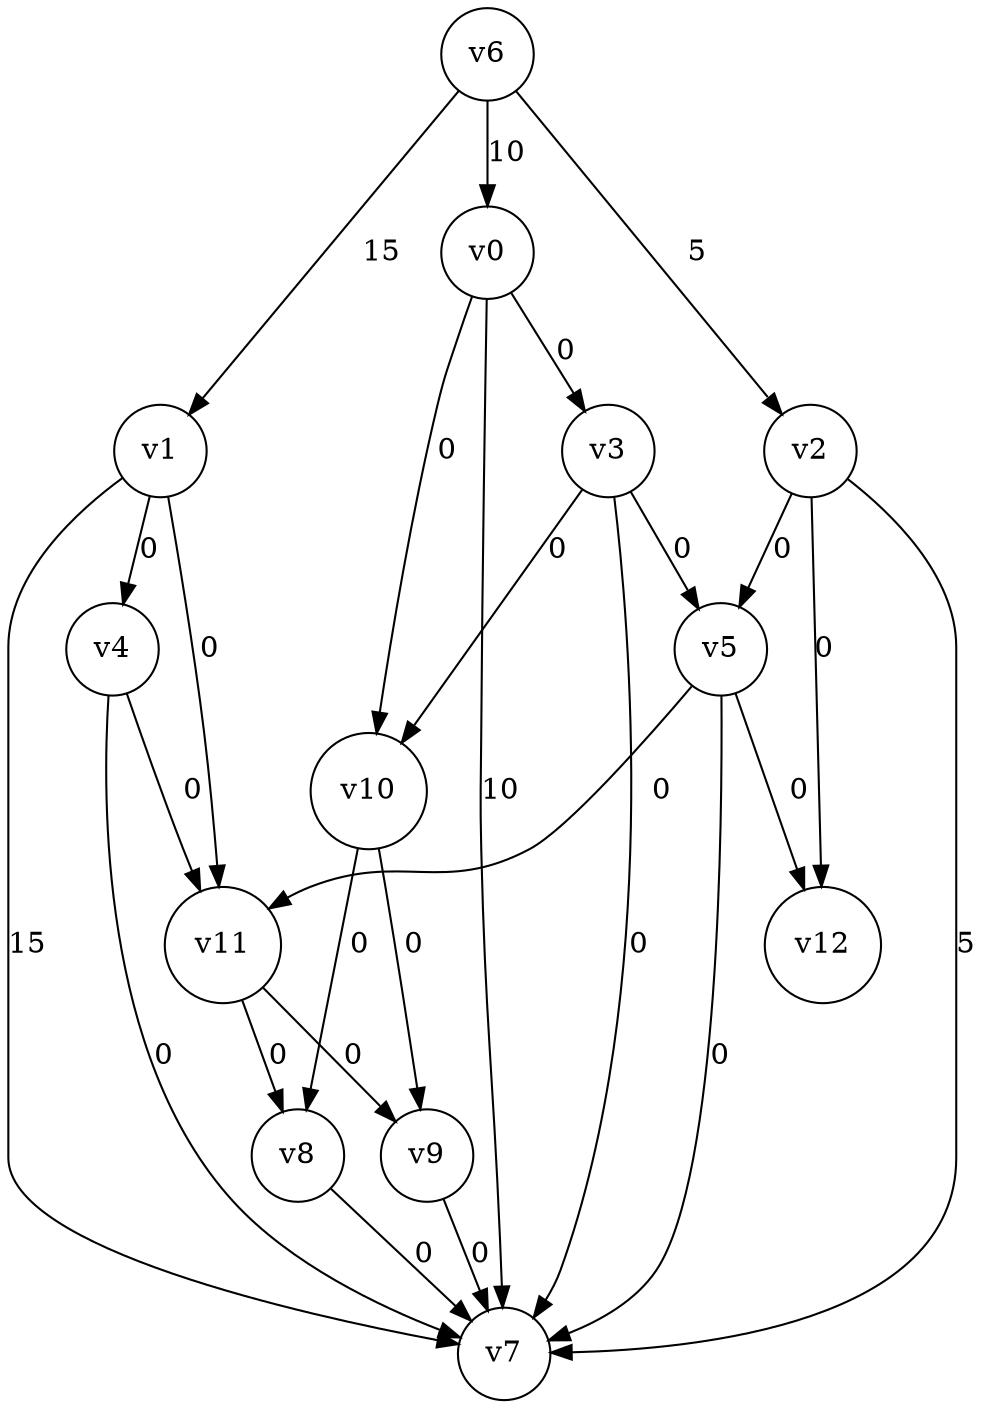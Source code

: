 digraph
{
	node [shape=circle, label="v0"] 0;
	node [shape=circle, label="v1"] 1;
	node [shape=circle, label="v2"] 2;
	node [shape=circle, label="v3"] 3;
	node [shape=circle, label="v4"] 4;
	node [shape=circle, label="v5"] 5;
	node [shape=circle, label="v6"] 6;
	node [shape=circle, label="v7"] 7;
	node [shape=circle, label="v8"] 8;
	node [shape=circle, label="v9"] 9;
	node [shape=circle, label="v10"] 10;
	node [shape=circle, label="v11"] 11;
	node [shape=circle, label="v12"] 12;
	0 -> 3 [label="0"]
	0 -> 7 [label="10"]
	0 -> 10 [label="0"]
	1 -> 4 [label="0"]
	1 -> 7 [label="15"]
	1 -> 11 [label="0"]
	2 -> 5 [label="0"]
	2 -> 7 [label="5"]
	2 -> 12 [label="0"]
	3 -> 5 [label="0"]
	3 -> 7 [label="0"]
	3 -> 10 [label="0"]
	4 -> 7 [label="0"]
	4 -> 11 [label="0"]
	5 -> 7 [label="0"]
	5 -> 11 [label="0"]
	5 -> 12 [label="0"]
	6 -> 0 [label="10"]
	6 -> 1 [label="15"]
	6 -> 2 [label="5"]
	8 -> 7 [label="0"]
	9 -> 7 [label="0"]
	10 -> 8 [label="0"]
	10 -> 9 [label="0"]
	11 -> 8 [label="0"]
	11 -> 9 [label="0"]
}
